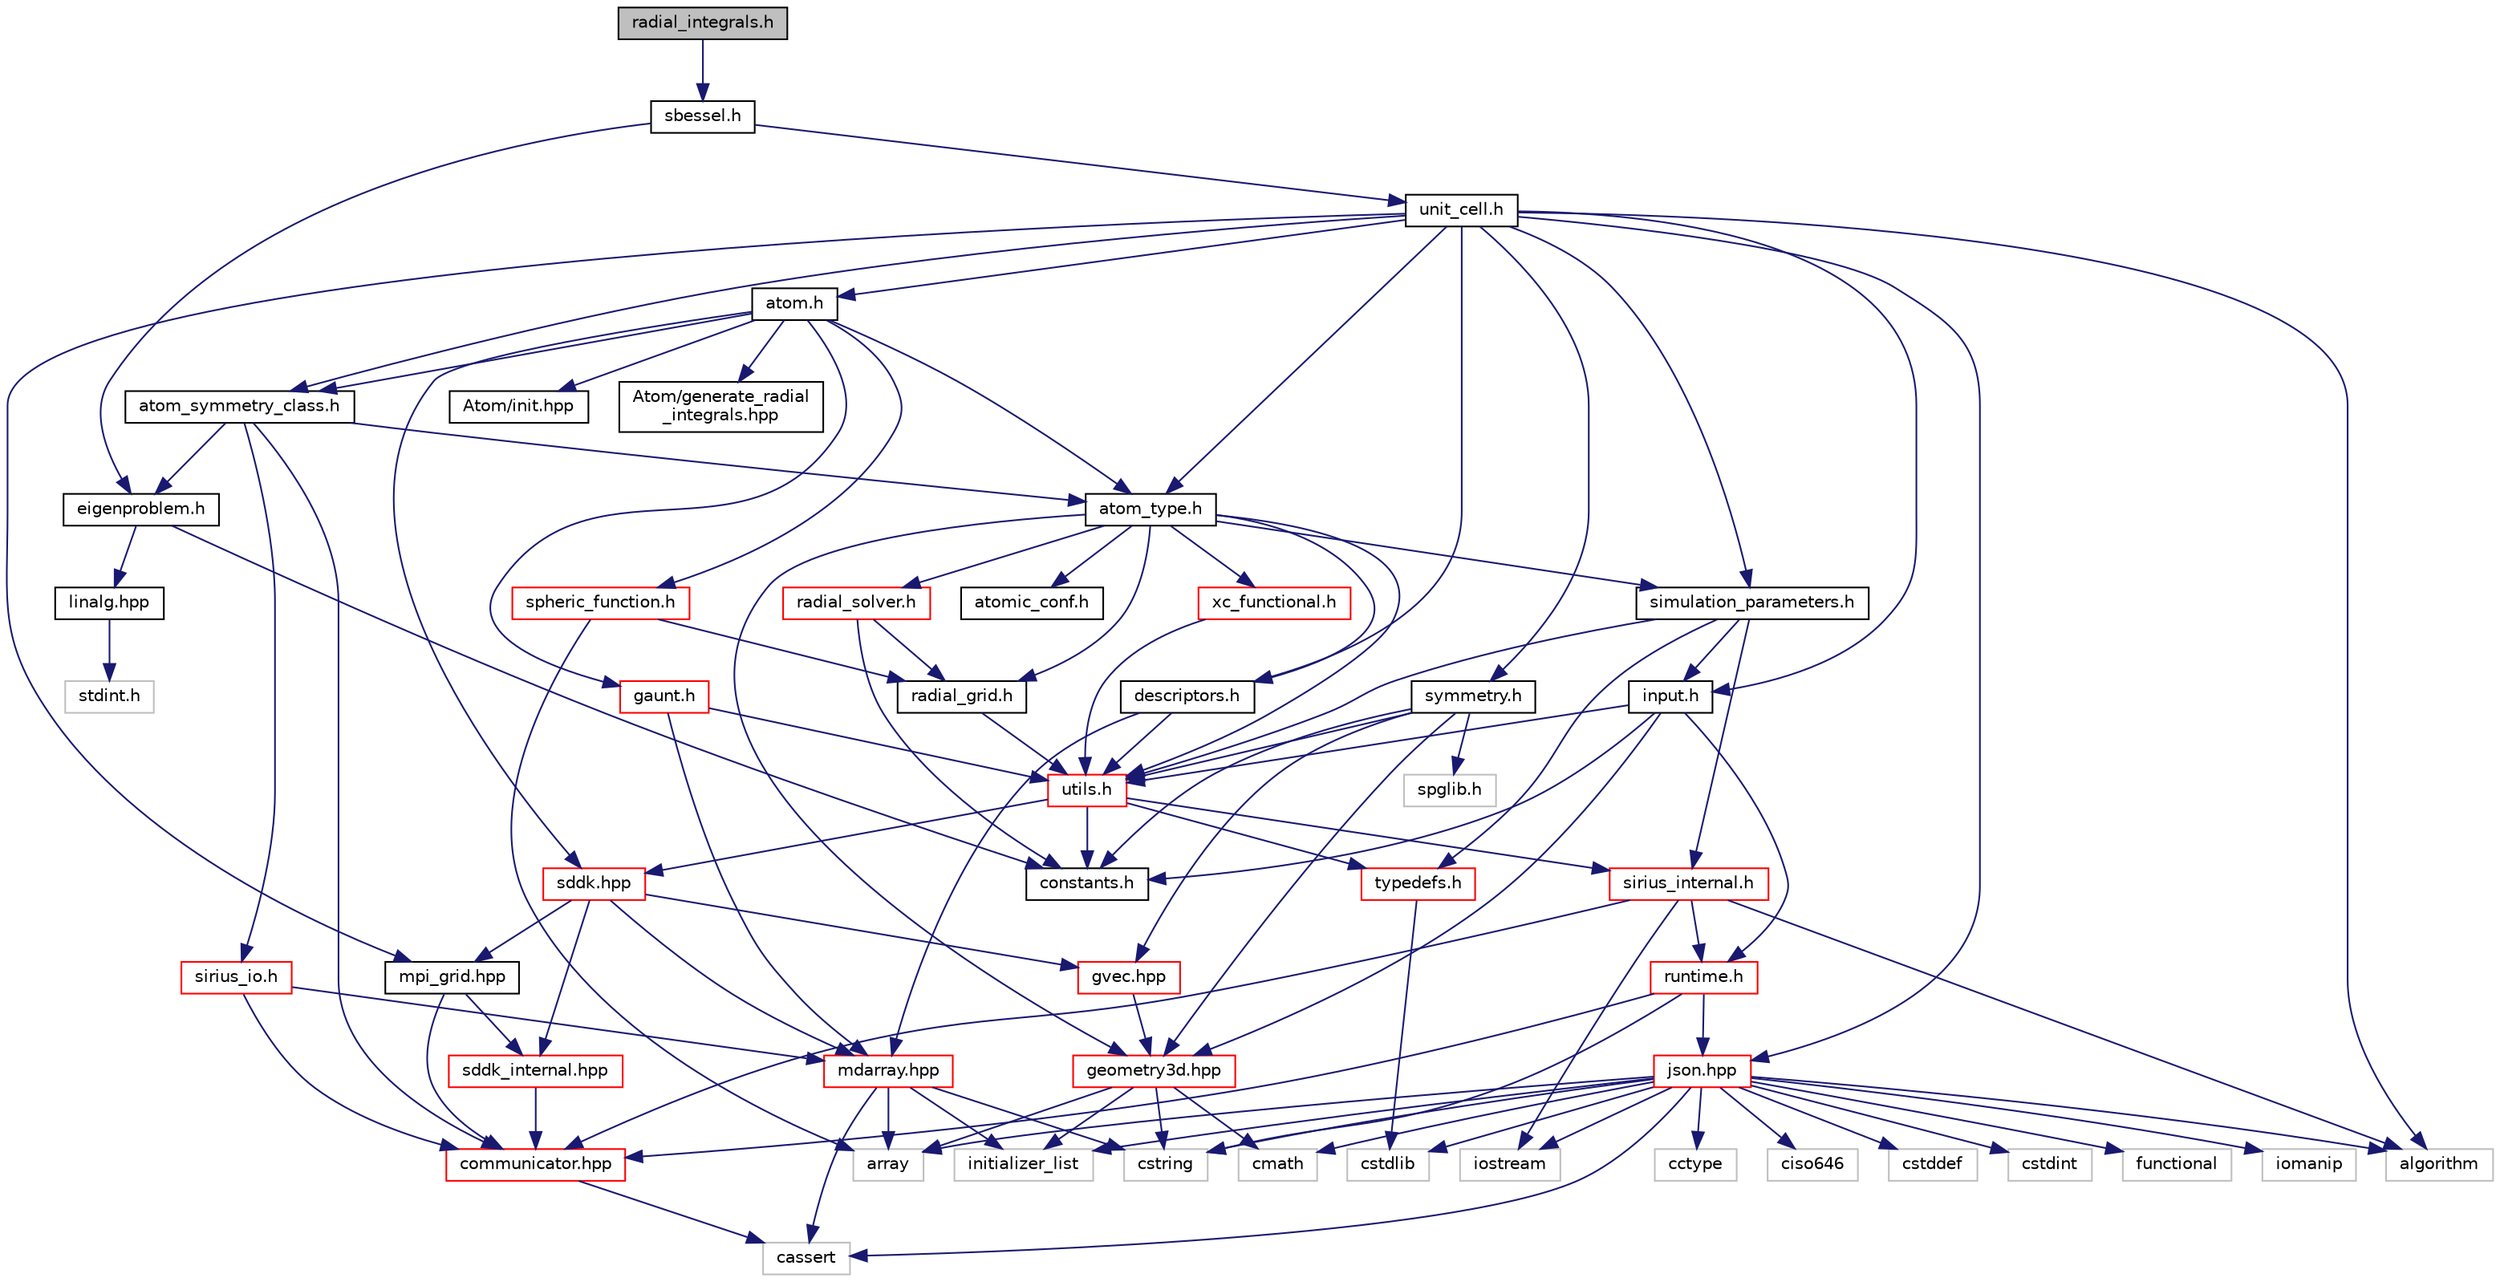 digraph "radial_integrals.h"
{
 // INTERACTIVE_SVG=YES
  edge [fontname="Helvetica",fontsize="10",labelfontname="Helvetica",labelfontsize="10"];
  node [fontname="Helvetica",fontsize="10",shape=record];
  Node1 [label="radial_integrals.h",height=0.2,width=0.4,color="black", fillcolor="grey75", style="filled", fontcolor="black"];
  Node1 -> Node2 [color="midnightblue",fontsize="10",style="solid"];
  Node2 [label="sbessel.h",height=0.2,width=0.4,color="black", fillcolor="white", style="filled",URL="$sbessel_8h.html",tooltip="Contains implementation of sirius::Spherical_Bessel_functions and sirius::sbessel_approx classes..."];
  Node2 -> Node3 [color="midnightblue",fontsize="10",style="solid"];
  Node3 [label="eigenproblem.h",height=0.2,width=0.4,color="black", fillcolor="white", style="filled",URL="$eigenproblem_8h.html",tooltip="Contains definition and implementaiton of various eigenvalue solver interfaces. "];
  Node3 -> Node4 [color="midnightblue",fontsize="10",style="solid"];
  Node4 [label="constants.h",height=0.2,width=0.4,color="black", fillcolor="white", style="filled",URL="$constants_8h.html",tooltip="Various constants. "];
  Node3 -> Node5 [color="midnightblue",fontsize="10",style="solid"];
  Node5 [label="linalg.hpp",height=0.2,width=0.4,color="black", fillcolor="white", style="filled",URL="$linalg_8hpp.html",tooltip="Linear algebra interface. "];
  Node5 -> Node6 [color="midnightblue",fontsize="10",style="solid"];
  Node6 [label="stdint.h",height=0.2,width=0.4,color="grey75", fillcolor="white", style="filled"];
  Node2 -> Node7 [color="midnightblue",fontsize="10",style="solid"];
  Node7 [label="unit_cell.h",height=0.2,width=0.4,color="black", fillcolor="white", style="filled",URL="$unit__cell_8h.html",tooltip="Contains definition and partial implementation of sirius::Unit_cell class. "];
  Node7 -> Node8 [color="midnightblue",fontsize="10",style="solid"];
  Node8 [label="algorithm",height=0.2,width=0.4,color="grey75", fillcolor="white", style="filled"];
  Node7 -> Node9 [color="midnightblue",fontsize="10",style="solid"];
  Node9 [label="descriptors.h",height=0.2,width=0.4,color="black", fillcolor="white", style="filled",URL="$descriptors_8h.html",tooltip="Descriptors for various data structures. "];
  Node9 -> Node10 [color="midnightblue",fontsize="10",style="solid"];
  Node10 [label="mdarray.hpp",height=0.2,width=0.4,color="red", fillcolor="white", style="filled",URL="$mdarray_8hpp.html",tooltip="Contains implementation of multidimensional array class. "];
  Node10 -> Node11 [color="midnightblue",fontsize="10",style="solid"];
  Node11 [label="cassert",height=0.2,width=0.4,color="grey75", fillcolor="white", style="filled"];
  Node10 -> Node12 [color="midnightblue",fontsize="10",style="solid"];
  Node12 [label="array",height=0.2,width=0.4,color="grey75", fillcolor="white", style="filled"];
  Node10 -> Node13 [color="midnightblue",fontsize="10",style="solid"];
  Node13 [label="cstring",height=0.2,width=0.4,color="grey75", fillcolor="white", style="filled"];
  Node10 -> Node14 [color="midnightblue",fontsize="10",style="solid"];
  Node14 [label="initializer_list",height=0.2,width=0.4,color="grey75", fillcolor="white", style="filled"];
  Node9 -> Node15 [color="midnightblue",fontsize="10",style="solid"];
  Node15 [label="utils.h",height=0.2,width=0.4,color="red", fillcolor="white", style="filled",URL="$utils_8h.html",tooltip="Contains definition and partial implementation of sirius::Utils class. "];
  Node15 -> Node16 [color="midnightblue",fontsize="10",style="solid"];
  Node16 [label="sirius_internal.h",height=0.2,width=0.4,color="red", fillcolor="white", style="filled",URL="$sirius__internal_8h.html",tooltip="Contains basic definitions and declarations. "];
  Node16 -> Node17 [color="midnightblue",fontsize="10",style="solid"];
  Node17 [label="iostream",height=0.2,width=0.4,color="grey75", fillcolor="white", style="filled"];
  Node16 -> Node8 [color="midnightblue",fontsize="10",style="solid"];
  Node16 -> Node18 [color="midnightblue",fontsize="10",style="solid"];
  Node18 [label="communicator.hpp",height=0.2,width=0.4,color="red", fillcolor="white", style="filled",URL="$communicator_8hpp.html",tooltip="Contains declaration and implementation of Communicator class. "];
  Node18 -> Node11 [color="midnightblue",fontsize="10",style="solid"];
  Node16 -> Node19 [color="midnightblue",fontsize="10",style="solid"];
  Node19 [label="runtime.h",height=0.2,width=0.4,color="red", fillcolor="white", style="filled",URL="$runtime_8h_source.html"];
  Node19 -> Node13 [color="midnightblue",fontsize="10",style="solid"];
  Node19 -> Node18 [color="midnightblue",fontsize="10",style="solid"];
  Node19 -> Node20 [color="midnightblue",fontsize="10",style="solid"];
  Node20 [label="json.hpp",height=0.2,width=0.4,color="red", fillcolor="white", style="filled",URL="$json_8hpp_source.html"];
  Node20 -> Node8 [color="midnightblue",fontsize="10",style="solid"];
  Node20 -> Node12 [color="midnightblue",fontsize="10",style="solid"];
  Node20 -> Node11 [color="midnightblue",fontsize="10",style="solid"];
  Node20 -> Node21 [color="midnightblue",fontsize="10",style="solid"];
  Node21 [label="cctype",height=0.2,width=0.4,color="grey75", fillcolor="white", style="filled"];
  Node20 -> Node22 [color="midnightblue",fontsize="10",style="solid"];
  Node22 [label="ciso646",height=0.2,width=0.4,color="grey75", fillcolor="white", style="filled"];
  Node20 -> Node23 [color="midnightblue",fontsize="10",style="solid"];
  Node23 [label="cmath",height=0.2,width=0.4,color="grey75", fillcolor="white", style="filled"];
  Node20 -> Node24 [color="midnightblue",fontsize="10",style="solid"];
  Node24 [label="cstddef",height=0.2,width=0.4,color="grey75", fillcolor="white", style="filled"];
  Node20 -> Node25 [color="midnightblue",fontsize="10",style="solid"];
  Node25 [label="cstdint",height=0.2,width=0.4,color="grey75", fillcolor="white", style="filled"];
  Node20 -> Node26 [color="midnightblue",fontsize="10",style="solid"];
  Node26 [label="cstdlib",height=0.2,width=0.4,color="grey75", fillcolor="white", style="filled"];
  Node20 -> Node13 [color="midnightblue",fontsize="10",style="solid"];
  Node20 -> Node27 [color="midnightblue",fontsize="10",style="solid"];
  Node27 [label="functional",height=0.2,width=0.4,color="grey75", fillcolor="white", style="filled"];
  Node20 -> Node14 [color="midnightblue",fontsize="10",style="solid"];
  Node20 -> Node28 [color="midnightblue",fontsize="10",style="solid"];
  Node28 [label="iomanip",height=0.2,width=0.4,color="grey75", fillcolor="white", style="filled"];
  Node20 -> Node17 [color="midnightblue",fontsize="10",style="solid"];
  Node15 -> Node29 [color="midnightblue",fontsize="10",style="solid"];
  Node29 [label="typedefs.h",height=0.2,width=0.4,color="red", fillcolor="white", style="filled",URL="$typedefs_8h.html",tooltip="Contains typedefs, enums and type_wrapper class. "];
  Node29 -> Node26 [color="midnightblue",fontsize="10",style="solid"];
  Node15 -> Node4 [color="midnightblue",fontsize="10",style="solid"];
  Node15 -> Node30 [color="midnightblue",fontsize="10",style="solid"];
  Node30 [label="sddk.hpp",height=0.2,width=0.4,color="red", fillcolor="white", style="filled",URL="$sddk_8hpp_source.html"];
  Node30 -> Node31 [color="midnightblue",fontsize="10",style="solid"];
  Node31 [label="sddk_internal.hpp",height=0.2,width=0.4,color="red", fillcolor="white", style="filled",URL="$sddk__internal_8hpp_source.html"];
  Node31 -> Node18 [color="midnightblue",fontsize="10",style="solid"];
  Node30 -> Node32 [color="midnightblue",fontsize="10",style="solid"];
  Node32 [label="mpi_grid.hpp",height=0.2,width=0.4,color="black", fillcolor="white", style="filled",URL="$mpi__grid_8hpp.html",tooltip="Contains declaration and implementation of MPI_grid class. "];
  Node32 -> Node31 [color="midnightblue",fontsize="10",style="solid"];
  Node32 -> Node18 [color="midnightblue",fontsize="10",style="solid"];
  Node30 -> Node10 [color="midnightblue",fontsize="10",style="solid"];
  Node30 -> Node33 [color="midnightblue",fontsize="10",style="solid"];
  Node33 [label="gvec.hpp",height=0.2,width=0.4,color="red", fillcolor="white", style="filled",URL="$gvec_8hpp.html",tooltip="Declaration and implementation of Gvec class. "];
  Node33 -> Node34 [color="midnightblue",fontsize="10",style="solid"];
  Node34 [label="geometry3d.hpp",height=0.2,width=0.4,color="red", fillcolor="white", style="filled",URL="$geometry3d_8hpp.html",tooltip="Simple classes and functions to work with the 3D vectors and matrices of the crystal lattice..."];
  Node34 -> Node23 [color="midnightblue",fontsize="10",style="solid"];
  Node34 -> Node12 [color="midnightblue",fontsize="10",style="solid"];
  Node34 -> Node13 [color="midnightblue",fontsize="10",style="solid"];
  Node34 -> Node14 [color="midnightblue",fontsize="10",style="solid"];
  Node7 -> Node35 [color="midnightblue",fontsize="10",style="solid"];
  Node35 [label="atom_type.h",height=0.2,width=0.4,color="black", fillcolor="white", style="filled",URL="$atom__type_8h.html",tooltip="Contains definition of sirius::radial_functions_index and sirius::basis_functions_index classes and d..."];
  Node35 -> Node36 [color="midnightblue",fontsize="10",style="solid"];
  Node36 [label="atomic_conf.h",height=0.2,width=0.4,color="black", fillcolor="white", style="filled",URL="$atomic__conf_8h.html",tooltip="Contains list of neutral atomic configurations. "];
  Node35 -> Node9 [color="midnightblue",fontsize="10",style="solid"];
  Node35 -> Node34 [color="midnightblue",fontsize="10",style="solid"];
  Node35 -> Node15 [color="midnightblue",fontsize="10",style="solid"];
  Node35 -> Node37 [color="midnightblue",fontsize="10",style="solid"];
  Node37 [label="radial_grid.h",height=0.2,width=0.4,color="black", fillcolor="white", style="filled",URL="$radial__grid_8h.html",tooltip="Contains declaraion and partial implementation of sirius::Radial_grid class. "];
  Node37 -> Node15 [color="midnightblue",fontsize="10",style="solid"];
  Node35 -> Node38 [color="midnightblue",fontsize="10",style="solid"];
  Node38 [label="radial_solver.h",height=0.2,width=0.4,color="red", fillcolor="white", style="filled",URL="$radial__solver_8h.html",tooltip="Contains declaration and partial implementation of sirius::Radial_solver class. "];
  Node38 -> Node37 [color="midnightblue",fontsize="10",style="solid"];
  Node38 -> Node4 [color="midnightblue",fontsize="10",style="solid"];
  Node35 -> Node39 [color="midnightblue",fontsize="10",style="solid"];
  Node39 [label="xc_functional.h",height=0.2,width=0.4,color="red", fillcolor="white", style="filled",URL="$xc__functional_8h.html",tooltip="Contains implementation of sirius::XC_functional class. "];
  Node39 -> Node15 [color="midnightblue",fontsize="10",style="solid"];
  Node35 -> Node40 [color="midnightblue",fontsize="10",style="solid"];
  Node40 [label="simulation_parameters.h",height=0.2,width=0.4,color="black", fillcolor="white", style="filled",URL="$simulation__parameters_8h.html",tooltip="Contains definition and implementation of sirius::Simulation_parameters class. "];
  Node40 -> Node29 [color="midnightblue",fontsize="10",style="solid"];
  Node40 -> Node15 [color="midnightblue",fontsize="10",style="solid"];
  Node40 -> Node16 [color="midnightblue",fontsize="10",style="solid"];
  Node40 -> Node41 [color="midnightblue",fontsize="10",style="solid"];
  Node41 [label="input.h",height=0.2,width=0.4,color="black", fillcolor="white", style="filled",URL="$input_8h.html",tooltip="Contains declarations and implementations of input parameters structures. "];
  Node41 -> Node34 [color="midnightblue",fontsize="10",style="solid"];
  Node41 -> Node19 [color="midnightblue",fontsize="10",style="solid"];
  Node41 -> Node4 [color="midnightblue",fontsize="10",style="solid"];
  Node41 -> Node15 [color="midnightblue",fontsize="10",style="solid"];
  Node7 -> Node42 [color="midnightblue",fontsize="10",style="solid"];
  Node42 [label="atom_symmetry_class.h",height=0.2,width=0.4,color="black", fillcolor="white", style="filled",URL="$atom__symmetry__class_8h.html",tooltip="Contains declaration and partial implementation of sirius::Atom_symmetry_class class. "];
  Node42 -> Node43 [color="midnightblue",fontsize="10",style="solid"];
  Node43 [label="sirius_io.h",height=0.2,width=0.4,color="red", fillcolor="white", style="filled",URL="$sirius__io_8h.html",tooltip="Contains declaration and implementation of sirius::pstdout and sirius::sirius_io classes. "];
  Node43 -> Node10 [color="midnightblue",fontsize="10",style="solid"];
  Node43 -> Node18 [color="midnightblue",fontsize="10",style="solid"];
  Node42 -> Node35 [color="midnightblue",fontsize="10",style="solid"];
  Node42 -> Node18 [color="midnightblue",fontsize="10",style="solid"];
  Node42 -> Node3 [color="midnightblue",fontsize="10",style="solid"];
  Node7 -> Node44 [color="midnightblue",fontsize="10",style="solid"];
  Node44 [label="atom.h",height=0.2,width=0.4,color="black", fillcolor="white", style="filled",URL="$atom_8h.html",tooltip="Contains declaration and partial implementation of sirius::Atom class. "];
  Node44 -> Node45 [color="midnightblue",fontsize="10",style="solid"];
  Node45 [label="gaunt.h",height=0.2,width=0.4,color="red", fillcolor="white", style="filled",URL="$gaunt_8h.html",tooltip="Contains definition and implementation of sirius::Gaunt class. "];
  Node45 -> Node10 [color="midnightblue",fontsize="10",style="solid"];
  Node45 -> Node15 [color="midnightblue",fontsize="10",style="solid"];
  Node44 -> Node35 [color="midnightblue",fontsize="10",style="solid"];
  Node44 -> Node42 [color="midnightblue",fontsize="10",style="solid"];
  Node44 -> Node30 [color="midnightblue",fontsize="10",style="solid"];
  Node44 -> Node46 [color="midnightblue",fontsize="10",style="solid"];
  Node46 [label="spheric_function.h",height=0.2,width=0.4,color="red", fillcolor="white", style="filled",URL="$spheric__function_8h.html",tooltip="Contains declaration and implementation of sirius::Spheric_function and sirius::Spheric_function_grad..."];
  Node46 -> Node12 [color="midnightblue",fontsize="10",style="solid"];
  Node46 -> Node37 [color="midnightblue",fontsize="10",style="solid"];
  Node44 -> Node47 [color="midnightblue",fontsize="10",style="solid"];
  Node47 [label="Atom/init.hpp",height=0.2,width=0.4,color="black", fillcolor="white", style="filled",URL="$_atom_2init_8hpp_source.html"];
  Node44 -> Node48 [color="midnightblue",fontsize="10",style="solid"];
  Node48 [label="Atom/generate_radial\l_integrals.hpp",height=0.2,width=0.4,color="black", fillcolor="white", style="filled",URL="$generate__radial__integrals_8hpp_source.html"];
  Node7 -> Node32 [color="midnightblue",fontsize="10",style="solid"];
  Node7 -> Node49 [color="midnightblue",fontsize="10",style="solid"];
  Node49 [label="symmetry.h",height=0.2,width=0.4,color="black", fillcolor="white", style="filled",URL="$symmetry_8h.html",tooltip="Contains definition and partial implementation of sirius::Symmetry class. "];
  Node49 -> Node50 [color="midnightblue",fontsize="10",style="solid"];
  Node50 [label="spglib.h",height=0.2,width=0.4,color="grey75", fillcolor="white", style="filled"];
  Node49 -> Node34 [color="midnightblue",fontsize="10",style="solid"];
  Node49 -> Node4 [color="midnightblue",fontsize="10",style="solid"];
  Node49 -> Node15 [color="midnightblue",fontsize="10",style="solid"];
  Node49 -> Node33 [color="midnightblue",fontsize="10",style="solid"];
  Node7 -> Node41 [color="midnightblue",fontsize="10",style="solid"];
  Node7 -> Node40 [color="midnightblue",fontsize="10",style="solid"];
  Node7 -> Node20 [color="midnightblue",fontsize="10",style="solid"];
}
